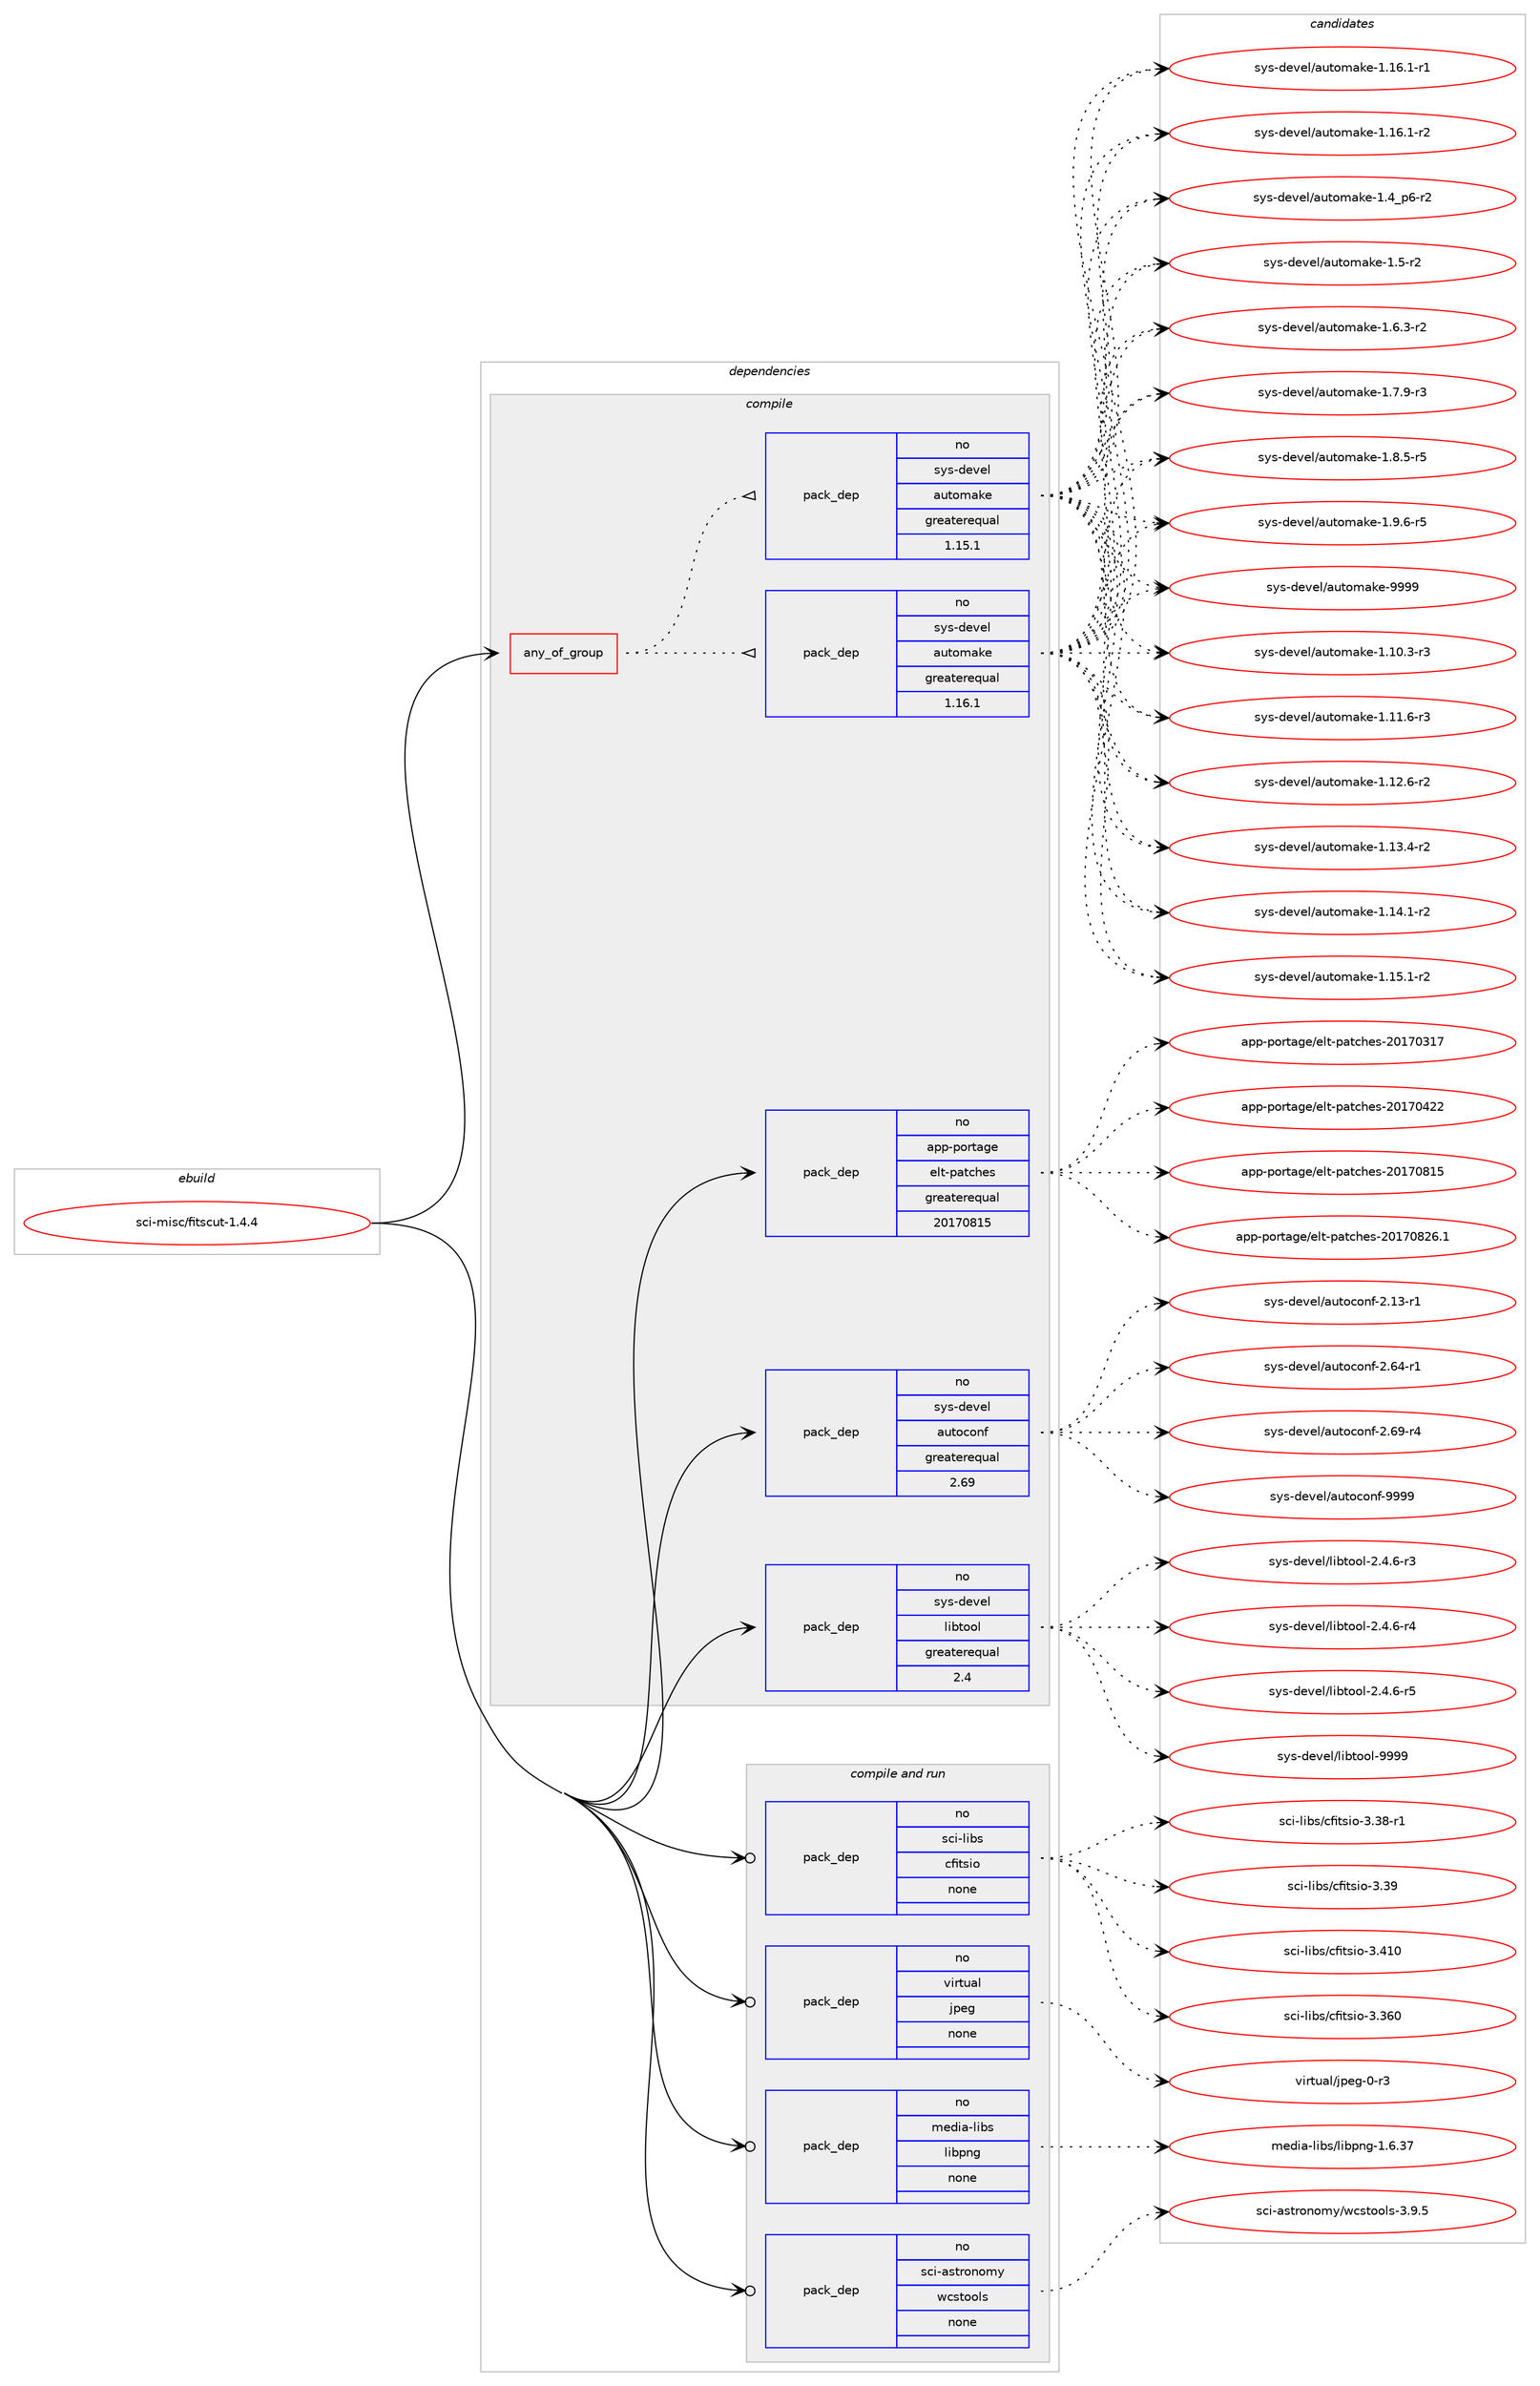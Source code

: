 digraph prolog {

# *************
# Graph options
# *************

newrank=true;
concentrate=true;
compound=true;
graph [rankdir=LR,fontname=Helvetica,fontsize=10,ranksep=1.5];#, ranksep=2.5, nodesep=0.2];
edge  [arrowhead=vee];
node  [fontname=Helvetica,fontsize=10];

# **********
# The ebuild
# **********

subgraph cluster_leftcol {
color=gray;
rank=same;
label=<<i>ebuild</i>>;
id [label="sci-misc/fitscut-1.4.4", color=red, width=4, href="../sci-misc/fitscut-1.4.4.svg"];
}

# ****************
# The dependencies
# ****************

subgraph cluster_midcol {
color=gray;
label=<<i>dependencies</i>>;
subgraph cluster_compile {
fillcolor="#eeeeee";
style=filled;
label=<<i>compile</i>>;
subgraph any14741 {
dependency862918 [label=<<TABLE BORDER="0" CELLBORDER="1" CELLSPACING="0" CELLPADDING="4"><TR><TD CELLPADDING="10">any_of_group</TD></TR></TABLE>>, shape=none, color=red];subgraph pack638199 {
dependency862919 [label=<<TABLE BORDER="0" CELLBORDER="1" CELLSPACING="0" CELLPADDING="4" WIDTH="220"><TR><TD ROWSPAN="6" CELLPADDING="30">pack_dep</TD></TR><TR><TD WIDTH="110">no</TD></TR><TR><TD>sys-devel</TD></TR><TR><TD>automake</TD></TR><TR><TD>greaterequal</TD></TR><TR><TD>1.16.1</TD></TR></TABLE>>, shape=none, color=blue];
}
dependency862918:e -> dependency862919:w [weight=20,style="dotted",arrowhead="oinv"];
subgraph pack638200 {
dependency862920 [label=<<TABLE BORDER="0" CELLBORDER="1" CELLSPACING="0" CELLPADDING="4" WIDTH="220"><TR><TD ROWSPAN="6" CELLPADDING="30">pack_dep</TD></TR><TR><TD WIDTH="110">no</TD></TR><TR><TD>sys-devel</TD></TR><TR><TD>automake</TD></TR><TR><TD>greaterequal</TD></TR><TR><TD>1.15.1</TD></TR></TABLE>>, shape=none, color=blue];
}
dependency862918:e -> dependency862920:w [weight=20,style="dotted",arrowhead="oinv"];
}
id:e -> dependency862918:w [weight=20,style="solid",arrowhead="vee"];
subgraph pack638201 {
dependency862921 [label=<<TABLE BORDER="0" CELLBORDER="1" CELLSPACING="0" CELLPADDING="4" WIDTH="220"><TR><TD ROWSPAN="6" CELLPADDING="30">pack_dep</TD></TR><TR><TD WIDTH="110">no</TD></TR><TR><TD>app-portage</TD></TR><TR><TD>elt-patches</TD></TR><TR><TD>greaterequal</TD></TR><TR><TD>20170815</TD></TR></TABLE>>, shape=none, color=blue];
}
id:e -> dependency862921:w [weight=20,style="solid",arrowhead="vee"];
subgraph pack638202 {
dependency862922 [label=<<TABLE BORDER="0" CELLBORDER="1" CELLSPACING="0" CELLPADDING="4" WIDTH="220"><TR><TD ROWSPAN="6" CELLPADDING="30">pack_dep</TD></TR><TR><TD WIDTH="110">no</TD></TR><TR><TD>sys-devel</TD></TR><TR><TD>autoconf</TD></TR><TR><TD>greaterequal</TD></TR><TR><TD>2.69</TD></TR></TABLE>>, shape=none, color=blue];
}
id:e -> dependency862922:w [weight=20,style="solid",arrowhead="vee"];
subgraph pack638203 {
dependency862923 [label=<<TABLE BORDER="0" CELLBORDER="1" CELLSPACING="0" CELLPADDING="4" WIDTH="220"><TR><TD ROWSPAN="6" CELLPADDING="30">pack_dep</TD></TR><TR><TD WIDTH="110">no</TD></TR><TR><TD>sys-devel</TD></TR><TR><TD>libtool</TD></TR><TR><TD>greaterequal</TD></TR><TR><TD>2.4</TD></TR></TABLE>>, shape=none, color=blue];
}
id:e -> dependency862923:w [weight=20,style="solid",arrowhead="vee"];
}
subgraph cluster_compileandrun {
fillcolor="#eeeeee";
style=filled;
label=<<i>compile and run</i>>;
subgraph pack638204 {
dependency862924 [label=<<TABLE BORDER="0" CELLBORDER="1" CELLSPACING="0" CELLPADDING="4" WIDTH="220"><TR><TD ROWSPAN="6" CELLPADDING="30">pack_dep</TD></TR><TR><TD WIDTH="110">no</TD></TR><TR><TD>media-libs</TD></TR><TR><TD>libpng</TD></TR><TR><TD>none</TD></TR><TR><TD></TD></TR></TABLE>>, shape=none, color=blue];
}
id:e -> dependency862924:w [weight=20,style="solid",arrowhead="odotvee"];
subgraph pack638205 {
dependency862925 [label=<<TABLE BORDER="0" CELLBORDER="1" CELLSPACING="0" CELLPADDING="4" WIDTH="220"><TR><TD ROWSPAN="6" CELLPADDING="30">pack_dep</TD></TR><TR><TD WIDTH="110">no</TD></TR><TR><TD>sci-astronomy</TD></TR><TR><TD>wcstools</TD></TR><TR><TD>none</TD></TR><TR><TD></TD></TR></TABLE>>, shape=none, color=blue];
}
id:e -> dependency862925:w [weight=20,style="solid",arrowhead="odotvee"];
subgraph pack638206 {
dependency862926 [label=<<TABLE BORDER="0" CELLBORDER="1" CELLSPACING="0" CELLPADDING="4" WIDTH="220"><TR><TD ROWSPAN="6" CELLPADDING="30">pack_dep</TD></TR><TR><TD WIDTH="110">no</TD></TR><TR><TD>sci-libs</TD></TR><TR><TD>cfitsio</TD></TR><TR><TD>none</TD></TR><TR><TD></TD></TR></TABLE>>, shape=none, color=blue];
}
id:e -> dependency862926:w [weight=20,style="solid",arrowhead="odotvee"];
subgraph pack638207 {
dependency862927 [label=<<TABLE BORDER="0" CELLBORDER="1" CELLSPACING="0" CELLPADDING="4" WIDTH="220"><TR><TD ROWSPAN="6" CELLPADDING="30">pack_dep</TD></TR><TR><TD WIDTH="110">no</TD></TR><TR><TD>virtual</TD></TR><TR><TD>jpeg</TD></TR><TR><TD>none</TD></TR><TR><TD></TD></TR></TABLE>>, shape=none, color=blue];
}
id:e -> dependency862927:w [weight=20,style="solid",arrowhead="odotvee"];
}
subgraph cluster_run {
fillcolor="#eeeeee";
style=filled;
label=<<i>run</i>>;
}
}

# **************
# The candidates
# **************

subgraph cluster_choices {
rank=same;
color=gray;
label=<<i>candidates</i>>;

subgraph choice638199 {
color=black;
nodesep=1;
choice11512111545100101118101108479711711611110997107101454946494846514511451 [label="sys-devel/automake-1.10.3-r3", color=red, width=4,href="../sys-devel/automake-1.10.3-r3.svg"];
choice11512111545100101118101108479711711611110997107101454946494946544511451 [label="sys-devel/automake-1.11.6-r3", color=red, width=4,href="../sys-devel/automake-1.11.6-r3.svg"];
choice11512111545100101118101108479711711611110997107101454946495046544511450 [label="sys-devel/automake-1.12.6-r2", color=red, width=4,href="../sys-devel/automake-1.12.6-r2.svg"];
choice11512111545100101118101108479711711611110997107101454946495146524511450 [label="sys-devel/automake-1.13.4-r2", color=red, width=4,href="../sys-devel/automake-1.13.4-r2.svg"];
choice11512111545100101118101108479711711611110997107101454946495246494511450 [label="sys-devel/automake-1.14.1-r2", color=red, width=4,href="../sys-devel/automake-1.14.1-r2.svg"];
choice11512111545100101118101108479711711611110997107101454946495346494511450 [label="sys-devel/automake-1.15.1-r2", color=red, width=4,href="../sys-devel/automake-1.15.1-r2.svg"];
choice11512111545100101118101108479711711611110997107101454946495446494511449 [label="sys-devel/automake-1.16.1-r1", color=red, width=4,href="../sys-devel/automake-1.16.1-r1.svg"];
choice11512111545100101118101108479711711611110997107101454946495446494511450 [label="sys-devel/automake-1.16.1-r2", color=red, width=4,href="../sys-devel/automake-1.16.1-r2.svg"];
choice115121115451001011181011084797117116111109971071014549465295112544511450 [label="sys-devel/automake-1.4_p6-r2", color=red, width=4,href="../sys-devel/automake-1.4_p6-r2.svg"];
choice11512111545100101118101108479711711611110997107101454946534511450 [label="sys-devel/automake-1.5-r2", color=red, width=4,href="../sys-devel/automake-1.5-r2.svg"];
choice115121115451001011181011084797117116111109971071014549465446514511450 [label="sys-devel/automake-1.6.3-r2", color=red, width=4,href="../sys-devel/automake-1.6.3-r2.svg"];
choice115121115451001011181011084797117116111109971071014549465546574511451 [label="sys-devel/automake-1.7.9-r3", color=red, width=4,href="../sys-devel/automake-1.7.9-r3.svg"];
choice115121115451001011181011084797117116111109971071014549465646534511453 [label="sys-devel/automake-1.8.5-r5", color=red, width=4,href="../sys-devel/automake-1.8.5-r5.svg"];
choice115121115451001011181011084797117116111109971071014549465746544511453 [label="sys-devel/automake-1.9.6-r5", color=red, width=4,href="../sys-devel/automake-1.9.6-r5.svg"];
choice115121115451001011181011084797117116111109971071014557575757 [label="sys-devel/automake-9999", color=red, width=4,href="../sys-devel/automake-9999.svg"];
dependency862919:e -> choice11512111545100101118101108479711711611110997107101454946494846514511451:w [style=dotted,weight="100"];
dependency862919:e -> choice11512111545100101118101108479711711611110997107101454946494946544511451:w [style=dotted,weight="100"];
dependency862919:e -> choice11512111545100101118101108479711711611110997107101454946495046544511450:w [style=dotted,weight="100"];
dependency862919:e -> choice11512111545100101118101108479711711611110997107101454946495146524511450:w [style=dotted,weight="100"];
dependency862919:e -> choice11512111545100101118101108479711711611110997107101454946495246494511450:w [style=dotted,weight="100"];
dependency862919:e -> choice11512111545100101118101108479711711611110997107101454946495346494511450:w [style=dotted,weight="100"];
dependency862919:e -> choice11512111545100101118101108479711711611110997107101454946495446494511449:w [style=dotted,weight="100"];
dependency862919:e -> choice11512111545100101118101108479711711611110997107101454946495446494511450:w [style=dotted,weight="100"];
dependency862919:e -> choice115121115451001011181011084797117116111109971071014549465295112544511450:w [style=dotted,weight="100"];
dependency862919:e -> choice11512111545100101118101108479711711611110997107101454946534511450:w [style=dotted,weight="100"];
dependency862919:e -> choice115121115451001011181011084797117116111109971071014549465446514511450:w [style=dotted,weight="100"];
dependency862919:e -> choice115121115451001011181011084797117116111109971071014549465546574511451:w [style=dotted,weight="100"];
dependency862919:e -> choice115121115451001011181011084797117116111109971071014549465646534511453:w [style=dotted,weight="100"];
dependency862919:e -> choice115121115451001011181011084797117116111109971071014549465746544511453:w [style=dotted,weight="100"];
dependency862919:e -> choice115121115451001011181011084797117116111109971071014557575757:w [style=dotted,weight="100"];
}
subgraph choice638200 {
color=black;
nodesep=1;
choice11512111545100101118101108479711711611110997107101454946494846514511451 [label="sys-devel/automake-1.10.3-r3", color=red, width=4,href="../sys-devel/automake-1.10.3-r3.svg"];
choice11512111545100101118101108479711711611110997107101454946494946544511451 [label="sys-devel/automake-1.11.6-r3", color=red, width=4,href="../sys-devel/automake-1.11.6-r3.svg"];
choice11512111545100101118101108479711711611110997107101454946495046544511450 [label="sys-devel/automake-1.12.6-r2", color=red, width=4,href="../sys-devel/automake-1.12.6-r2.svg"];
choice11512111545100101118101108479711711611110997107101454946495146524511450 [label="sys-devel/automake-1.13.4-r2", color=red, width=4,href="../sys-devel/automake-1.13.4-r2.svg"];
choice11512111545100101118101108479711711611110997107101454946495246494511450 [label="sys-devel/automake-1.14.1-r2", color=red, width=4,href="../sys-devel/automake-1.14.1-r2.svg"];
choice11512111545100101118101108479711711611110997107101454946495346494511450 [label="sys-devel/automake-1.15.1-r2", color=red, width=4,href="../sys-devel/automake-1.15.1-r2.svg"];
choice11512111545100101118101108479711711611110997107101454946495446494511449 [label="sys-devel/automake-1.16.1-r1", color=red, width=4,href="../sys-devel/automake-1.16.1-r1.svg"];
choice11512111545100101118101108479711711611110997107101454946495446494511450 [label="sys-devel/automake-1.16.1-r2", color=red, width=4,href="../sys-devel/automake-1.16.1-r2.svg"];
choice115121115451001011181011084797117116111109971071014549465295112544511450 [label="sys-devel/automake-1.4_p6-r2", color=red, width=4,href="../sys-devel/automake-1.4_p6-r2.svg"];
choice11512111545100101118101108479711711611110997107101454946534511450 [label="sys-devel/automake-1.5-r2", color=red, width=4,href="../sys-devel/automake-1.5-r2.svg"];
choice115121115451001011181011084797117116111109971071014549465446514511450 [label="sys-devel/automake-1.6.3-r2", color=red, width=4,href="../sys-devel/automake-1.6.3-r2.svg"];
choice115121115451001011181011084797117116111109971071014549465546574511451 [label="sys-devel/automake-1.7.9-r3", color=red, width=4,href="../sys-devel/automake-1.7.9-r3.svg"];
choice115121115451001011181011084797117116111109971071014549465646534511453 [label="sys-devel/automake-1.8.5-r5", color=red, width=4,href="../sys-devel/automake-1.8.5-r5.svg"];
choice115121115451001011181011084797117116111109971071014549465746544511453 [label="sys-devel/automake-1.9.6-r5", color=red, width=4,href="../sys-devel/automake-1.9.6-r5.svg"];
choice115121115451001011181011084797117116111109971071014557575757 [label="sys-devel/automake-9999", color=red, width=4,href="../sys-devel/automake-9999.svg"];
dependency862920:e -> choice11512111545100101118101108479711711611110997107101454946494846514511451:w [style=dotted,weight="100"];
dependency862920:e -> choice11512111545100101118101108479711711611110997107101454946494946544511451:w [style=dotted,weight="100"];
dependency862920:e -> choice11512111545100101118101108479711711611110997107101454946495046544511450:w [style=dotted,weight="100"];
dependency862920:e -> choice11512111545100101118101108479711711611110997107101454946495146524511450:w [style=dotted,weight="100"];
dependency862920:e -> choice11512111545100101118101108479711711611110997107101454946495246494511450:w [style=dotted,weight="100"];
dependency862920:e -> choice11512111545100101118101108479711711611110997107101454946495346494511450:w [style=dotted,weight="100"];
dependency862920:e -> choice11512111545100101118101108479711711611110997107101454946495446494511449:w [style=dotted,weight="100"];
dependency862920:e -> choice11512111545100101118101108479711711611110997107101454946495446494511450:w [style=dotted,weight="100"];
dependency862920:e -> choice115121115451001011181011084797117116111109971071014549465295112544511450:w [style=dotted,weight="100"];
dependency862920:e -> choice11512111545100101118101108479711711611110997107101454946534511450:w [style=dotted,weight="100"];
dependency862920:e -> choice115121115451001011181011084797117116111109971071014549465446514511450:w [style=dotted,weight="100"];
dependency862920:e -> choice115121115451001011181011084797117116111109971071014549465546574511451:w [style=dotted,weight="100"];
dependency862920:e -> choice115121115451001011181011084797117116111109971071014549465646534511453:w [style=dotted,weight="100"];
dependency862920:e -> choice115121115451001011181011084797117116111109971071014549465746544511453:w [style=dotted,weight="100"];
dependency862920:e -> choice115121115451001011181011084797117116111109971071014557575757:w [style=dotted,weight="100"];
}
subgraph choice638201 {
color=black;
nodesep=1;
choice97112112451121111141169710310147101108116451129711699104101115455048495548514955 [label="app-portage/elt-patches-20170317", color=red, width=4,href="../app-portage/elt-patches-20170317.svg"];
choice97112112451121111141169710310147101108116451129711699104101115455048495548525050 [label="app-portage/elt-patches-20170422", color=red, width=4,href="../app-portage/elt-patches-20170422.svg"];
choice97112112451121111141169710310147101108116451129711699104101115455048495548564953 [label="app-portage/elt-patches-20170815", color=red, width=4,href="../app-portage/elt-patches-20170815.svg"];
choice971121124511211111411697103101471011081164511297116991041011154550484955485650544649 [label="app-portage/elt-patches-20170826.1", color=red, width=4,href="../app-portage/elt-patches-20170826.1.svg"];
dependency862921:e -> choice97112112451121111141169710310147101108116451129711699104101115455048495548514955:w [style=dotted,weight="100"];
dependency862921:e -> choice97112112451121111141169710310147101108116451129711699104101115455048495548525050:w [style=dotted,weight="100"];
dependency862921:e -> choice97112112451121111141169710310147101108116451129711699104101115455048495548564953:w [style=dotted,weight="100"];
dependency862921:e -> choice971121124511211111411697103101471011081164511297116991041011154550484955485650544649:w [style=dotted,weight="100"];
}
subgraph choice638202 {
color=black;
nodesep=1;
choice1151211154510010111810110847971171161119911111010245504649514511449 [label="sys-devel/autoconf-2.13-r1", color=red, width=4,href="../sys-devel/autoconf-2.13-r1.svg"];
choice1151211154510010111810110847971171161119911111010245504654524511449 [label="sys-devel/autoconf-2.64-r1", color=red, width=4,href="../sys-devel/autoconf-2.64-r1.svg"];
choice1151211154510010111810110847971171161119911111010245504654574511452 [label="sys-devel/autoconf-2.69-r4", color=red, width=4,href="../sys-devel/autoconf-2.69-r4.svg"];
choice115121115451001011181011084797117116111991111101024557575757 [label="sys-devel/autoconf-9999", color=red, width=4,href="../sys-devel/autoconf-9999.svg"];
dependency862922:e -> choice1151211154510010111810110847971171161119911111010245504649514511449:w [style=dotted,weight="100"];
dependency862922:e -> choice1151211154510010111810110847971171161119911111010245504654524511449:w [style=dotted,weight="100"];
dependency862922:e -> choice1151211154510010111810110847971171161119911111010245504654574511452:w [style=dotted,weight="100"];
dependency862922:e -> choice115121115451001011181011084797117116111991111101024557575757:w [style=dotted,weight="100"];
}
subgraph choice638203 {
color=black;
nodesep=1;
choice1151211154510010111810110847108105981161111111084550465246544511451 [label="sys-devel/libtool-2.4.6-r3", color=red, width=4,href="../sys-devel/libtool-2.4.6-r3.svg"];
choice1151211154510010111810110847108105981161111111084550465246544511452 [label="sys-devel/libtool-2.4.6-r4", color=red, width=4,href="../sys-devel/libtool-2.4.6-r4.svg"];
choice1151211154510010111810110847108105981161111111084550465246544511453 [label="sys-devel/libtool-2.4.6-r5", color=red, width=4,href="../sys-devel/libtool-2.4.6-r5.svg"];
choice1151211154510010111810110847108105981161111111084557575757 [label="sys-devel/libtool-9999", color=red, width=4,href="../sys-devel/libtool-9999.svg"];
dependency862923:e -> choice1151211154510010111810110847108105981161111111084550465246544511451:w [style=dotted,weight="100"];
dependency862923:e -> choice1151211154510010111810110847108105981161111111084550465246544511452:w [style=dotted,weight="100"];
dependency862923:e -> choice1151211154510010111810110847108105981161111111084550465246544511453:w [style=dotted,weight="100"];
dependency862923:e -> choice1151211154510010111810110847108105981161111111084557575757:w [style=dotted,weight="100"];
}
subgraph choice638204 {
color=black;
nodesep=1;
choice109101100105974510810598115471081059811211010345494654465155 [label="media-libs/libpng-1.6.37", color=red, width=4,href="../media-libs/libpng-1.6.37.svg"];
dependency862924:e -> choice109101100105974510810598115471081059811211010345494654465155:w [style=dotted,weight="100"];
}
subgraph choice638205 {
color=black;
nodesep=1;
choice1159910545971151161141111101111091214711999115116111111108115455146574653 [label="sci-astronomy/wcstools-3.9.5", color=red, width=4,href="../sci-astronomy/wcstools-3.9.5.svg"];
dependency862925:e -> choice1159910545971151161141111101111091214711999115116111111108115455146574653:w [style=dotted,weight="100"];
}
subgraph choice638206 {
color=black;
nodesep=1;
choice1159910545108105981154799102105116115105111455146515448 [label="sci-libs/cfitsio-3.360", color=red, width=4,href="../sci-libs/cfitsio-3.360.svg"];
choice115991054510810598115479910210511611510511145514651564511449 [label="sci-libs/cfitsio-3.38-r1", color=red, width=4,href="../sci-libs/cfitsio-3.38-r1.svg"];
choice11599105451081059811547991021051161151051114551465157 [label="sci-libs/cfitsio-3.39", color=red, width=4,href="../sci-libs/cfitsio-3.39.svg"];
choice1159910545108105981154799102105116115105111455146524948 [label="sci-libs/cfitsio-3.410", color=red, width=4,href="../sci-libs/cfitsio-3.410.svg"];
dependency862926:e -> choice1159910545108105981154799102105116115105111455146515448:w [style=dotted,weight="100"];
dependency862926:e -> choice115991054510810598115479910210511611510511145514651564511449:w [style=dotted,weight="100"];
dependency862926:e -> choice11599105451081059811547991021051161151051114551465157:w [style=dotted,weight="100"];
dependency862926:e -> choice1159910545108105981154799102105116115105111455146524948:w [style=dotted,weight="100"];
}
subgraph choice638207 {
color=black;
nodesep=1;
choice118105114116117971084710611210110345484511451 [label="virtual/jpeg-0-r3", color=red, width=4,href="../virtual/jpeg-0-r3.svg"];
dependency862927:e -> choice118105114116117971084710611210110345484511451:w [style=dotted,weight="100"];
}
}

}
